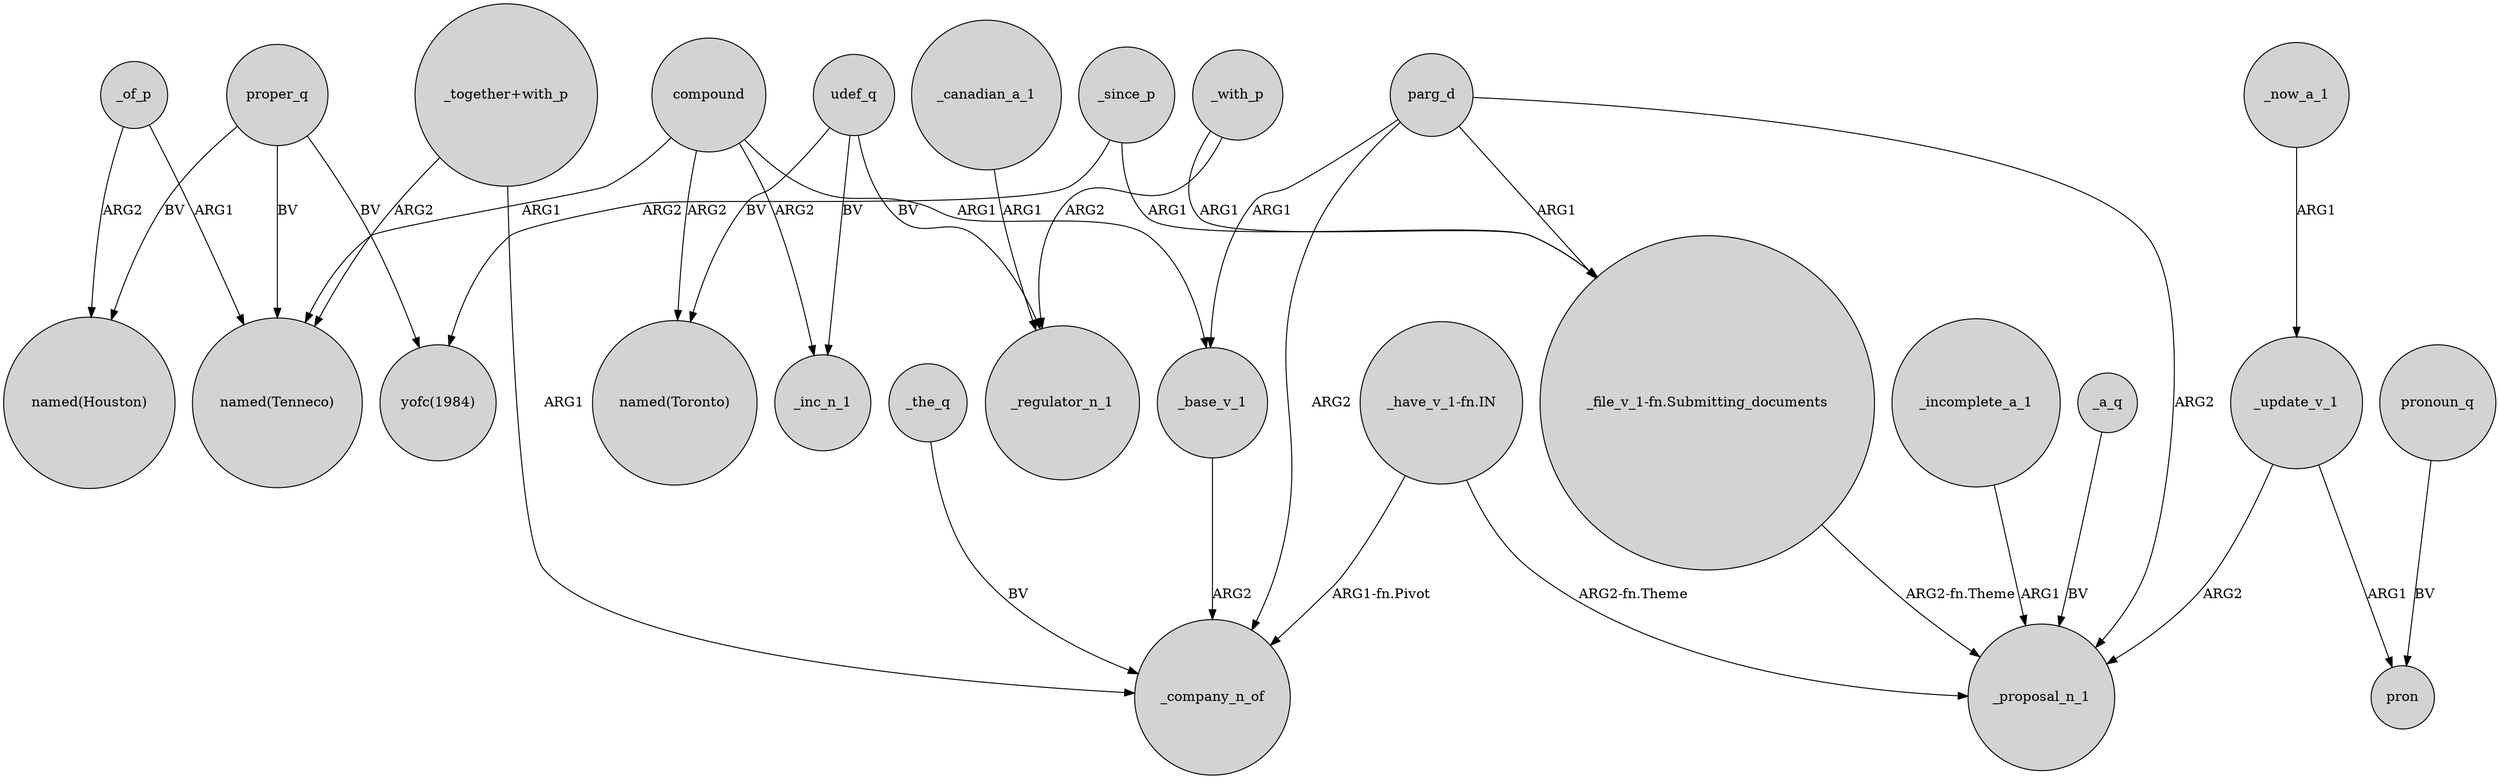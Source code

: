 digraph {
	node [shape=circle style=filled]
	_update_v_1 -> _proposal_n_1 [label=ARG2]
	udef_q -> _inc_n_1 [label=BV]
	_base_v_1 -> _company_n_of [label=ARG2]
	_now_a_1 -> _update_v_1 [label=ARG1]
	_since_p -> "yofc(1984)" [label=ARG2]
	_update_v_1 -> pron [label=ARG1]
	_since_p -> "_file_v_1-fn.Submitting_documents" [label=ARG1]
	"_file_v_1-fn.Submitting_documents" -> _proposal_n_1 [label="ARG2-fn.Theme"]
	compound -> "named(Toronto)" [label=ARG2]
	_of_p -> "named(Houston)" [label=ARG2]
	parg_d -> "_file_v_1-fn.Submitting_documents" [label=ARG1]
	compound -> "named(Tenneco)" [label=ARG1]
	_with_p -> "_file_v_1-fn.Submitting_documents" [label=ARG1]
	proper_q -> "yofc(1984)" [label=BV]
	_the_q -> _company_n_of [label=BV]
	_incomplete_a_1 -> _proposal_n_1 [label=ARG1]
	_with_p -> _regulator_n_1 [label=ARG2]
	pronoun_q -> pron [label=BV]
	_of_p -> "named(Tenneco)" [label=ARG1]
	compound -> _base_v_1 [label=ARG1]
	parg_d -> _company_n_of [label=ARG2]
	"_together+with_p" -> _company_n_of [label=ARG1]
	proper_q -> "named(Tenneco)" [label=BV]
	proper_q -> "named(Houston)" [label=BV]
	parg_d -> _proposal_n_1 [label=ARG2]
	udef_q -> "named(Toronto)" [label=BV]
	parg_d -> _base_v_1 [label=ARG1]
	_canadian_a_1 -> _regulator_n_1 [label=ARG1]
	"_have_v_1-fn.IN" -> _company_n_of [label="ARG1-fn.Pivot"]
	udef_q -> _regulator_n_1 [label=BV]
	"_have_v_1-fn.IN" -> _proposal_n_1 [label="ARG2-fn.Theme"]
	compound -> _inc_n_1 [label=ARG2]
	"_together+with_p" -> "named(Tenneco)" [label=ARG2]
	_a_q -> _proposal_n_1 [label=BV]
}
